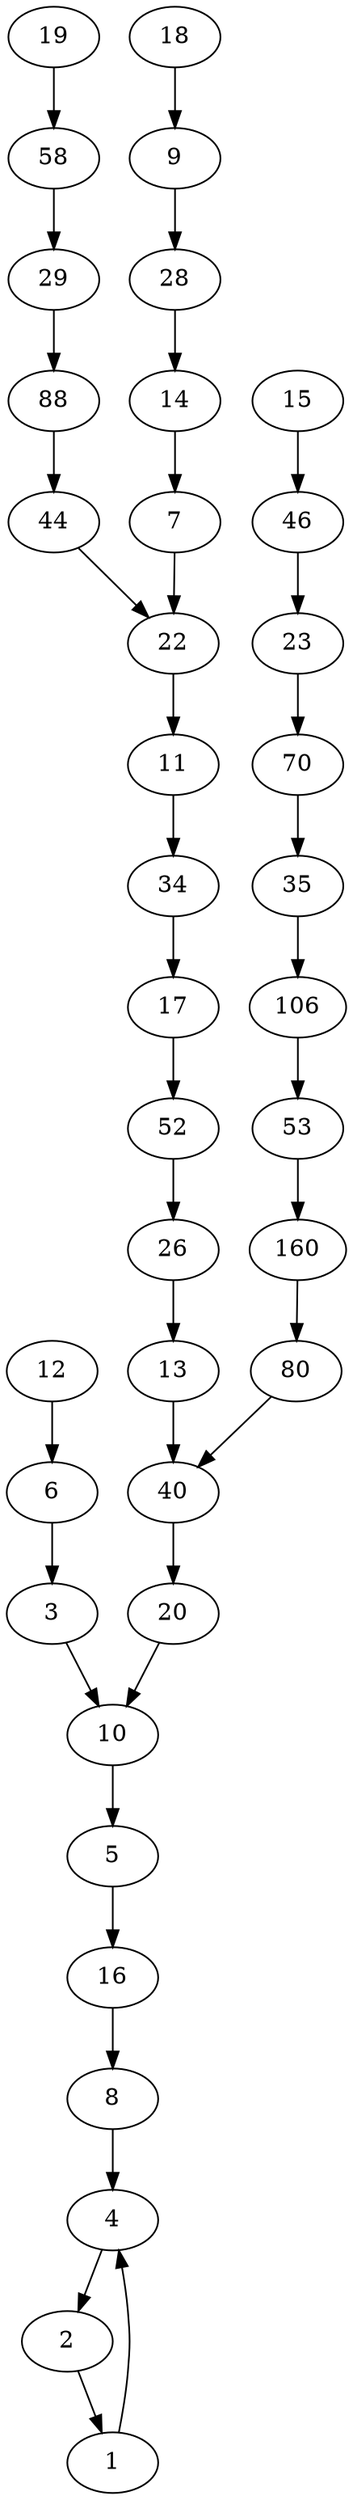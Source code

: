 digraph G {
8 -> 4;
1 -> 4;
4 -> 2;
2 -> 1;
3 -> 10;
20 -> 10;
10 -> 5;
5 -> 16;
16 -> 8;
6 -> 3;
44 -> 22;
7 -> 22;
22 -> 11;
11 -> 34;
34 -> 17;
17 -> 52;
52 -> 26;
26 -> 13;
80 -> 40;
13 -> 40;
40 -> 20;
9 -> 28;
28 -> 14;
14 -> 7;
12 -> 6;
15 -> 46;
46 -> 23;
23 -> 70;
70 -> 35;
35 -> 106;
106 -> 53;
53 -> 160;
160 -> 80;
18 -> 9;
19 -> 58;
58 -> 29;
29 -> 88;
88 -> 44;
}
